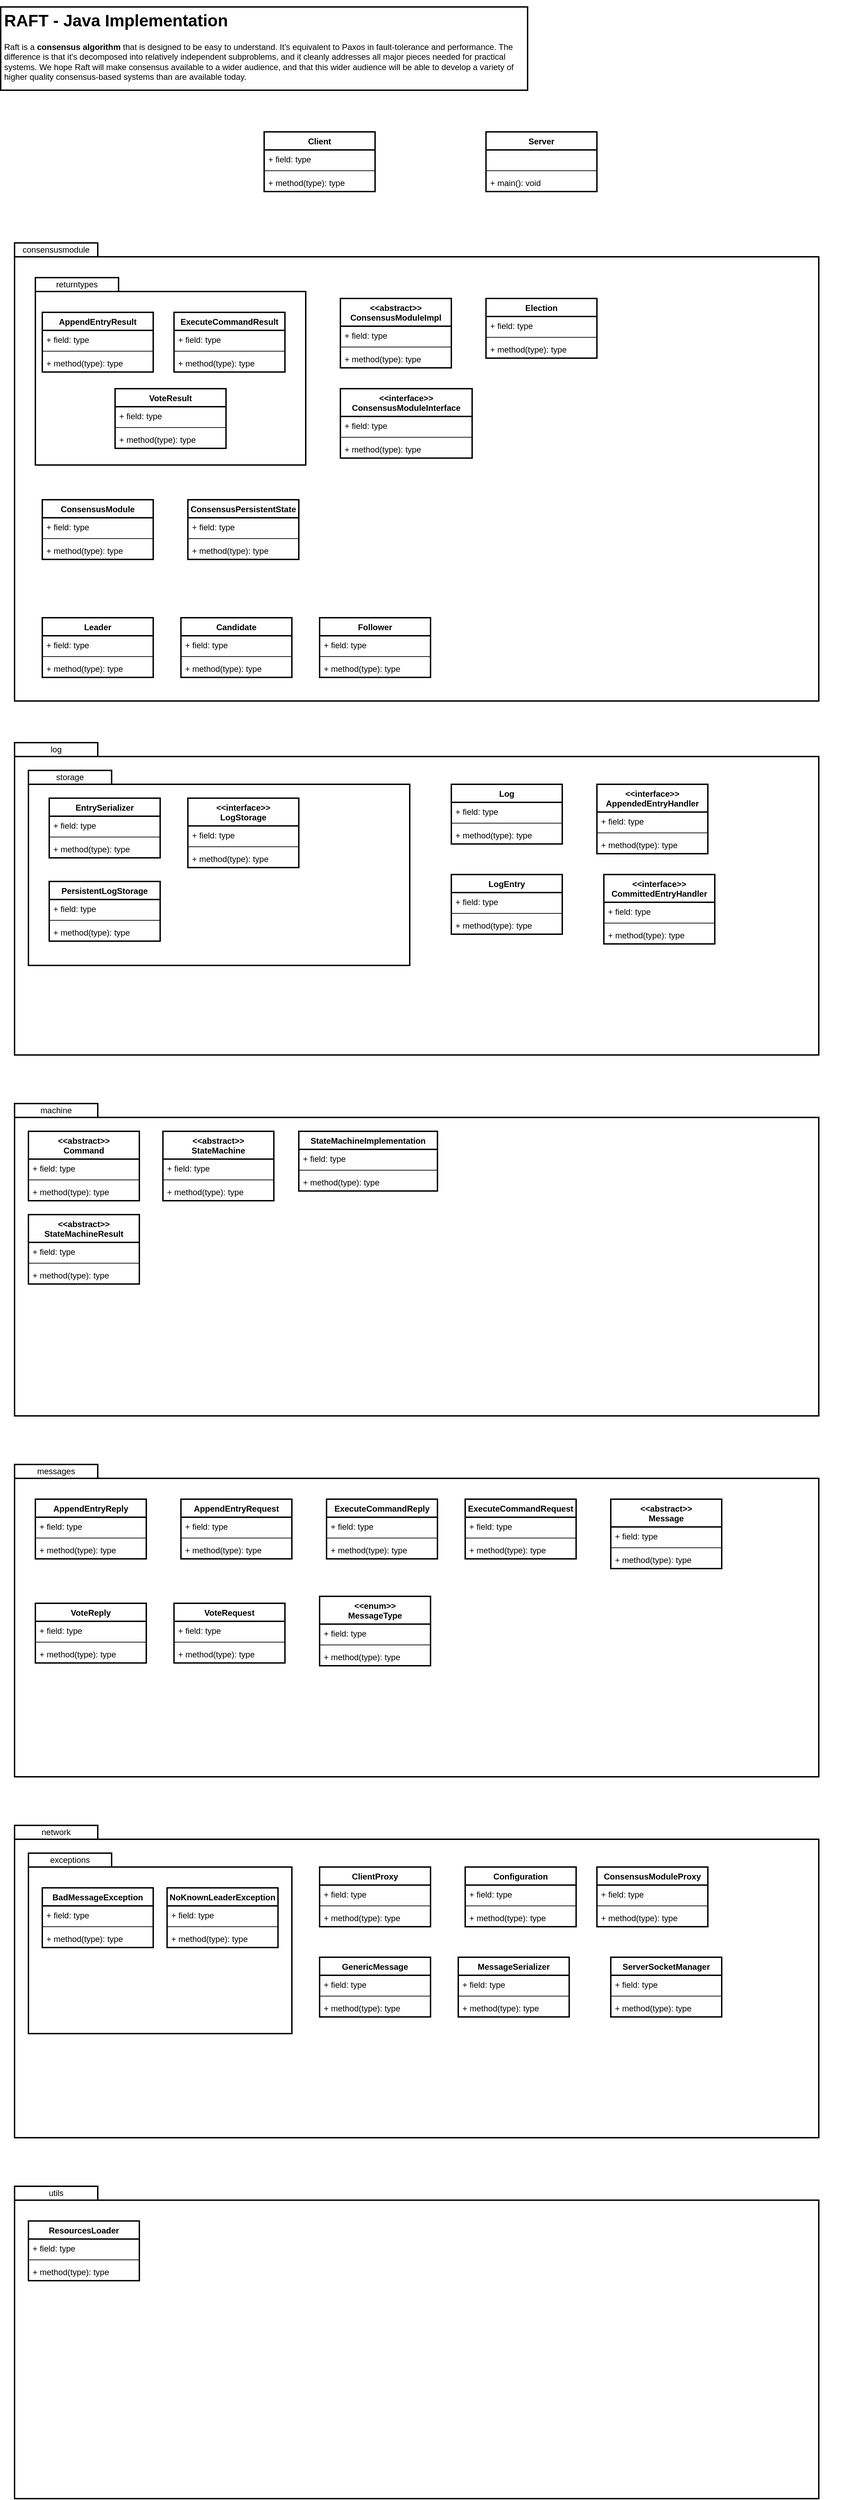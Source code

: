 <mxfile version="17.5.0" type="device"><diagram id="C5RBs43oDa-KdzZeNtuy" name="Java UML Class Diagram"><mxGraphModel dx="1402" dy="745" grid="1" gridSize="10" guides="1" tooltips="1" connect="1" arrows="1" fold="1" page="1" pageScale="1" pageWidth="827" pageHeight="1169" math="0" shadow="0"><root><mxCell id="WIyWlLk6GJQsqaUBKTNV-0"/><mxCell id="WIyWlLk6GJQsqaUBKTNV-1" parent="WIyWlLk6GJQsqaUBKTNV-0"/><mxCell id="KrqgD1qXb32OSeiHcvq8-0" value="&lt;h1&gt;RAFT - Java Implementation&lt;/h1&gt;&lt;p&gt;&lt;font style=&quot;font-size: 12px&quot;&gt;Raft is a &lt;b&gt;consensus algorithm&lt;/b&gt; that is designed to be easy to understand. It's equivalent to Paxos in fault-tolerance and performance. The difference is that it's decomposed into relatively independent subproblems, and it cleanly addresses all major pieces needed for practical systems. We hope Raft will make consensus available to a wider audience, and that this wider audience will be able to develop a variety of higher quality consensus-based systems than are available today.&lt;/font&gt;&lt;br&gt;&lt;/p&gt;" style="text;html=1;strokeColor=default;fillColor=none;spacing=5;spacingTop=-20;whiteSpace=wrap;overflow=hidden;rounded=0;strokeWidth=2;" parent="WIyWlLk6GJQsqaUBKTNV-1" vertex="1"><mxGeometry x="20" y="20" width="760" height="120" as="geometry"/></mxCell><mxCell id="KrqgD1qXb32OSeiHcvq8-33" value="" style="group" parent="WIyWlLk6GJQsqaUBKTNV-1" vertex="1" connectable="0"><mxGeometry x="40" y="1600" width="1160" height="450" as="geometry"/></mxCell><mxCell id="KrqgD1qXb32OSeiHcvq8-5" value="" style="shape=folder;fontStyle=1;spacingTop=10;tabWidth=120;tabHeight=20;tabPosition=left;html=1;strokeWidth=2;" parent="KrqgD1qXb32OSeiHcvq8-33" vertex="1"><mxGeometry width="1160" height="450" as="geometry"/></mxCell><mxCell id="KrqgD1qXb32OSeiHcvq8-6" value="machine" style="text;html=1;strokeColor=none;fillColor=none;align=center;verticalAlign=middle;whiteSpace=wrap;rounded=0;" parent="KrqgD1qXb32OSeiHcvq8-33" vertex="1"><mxGeometry width="120" height="20" as="geometry"/></mxCell><mxCell id="KrqgD1qXb32OSeiHcvq8-92" value="&lt;&lt;abstract&gt;&gt;&#10;Command" style="swimlane;fontStyle=1;align=center;verticalAlign=top;childLayout=stackLayout;horizontal=1;startSize=40;horizontalStack=0;resizeParent=1;resizeParentMax=0;resizeLast=0;collapsible=1;marginBottom=0;fontFamily=Helvetica;strokeWidth=2;" parent="KrqgD1qXb32OSeiHcvq8-33" vertex="1"><mxGeometry x="20" y="40" width="160" height="100" as="geometry"/></mxCell><mxCell id="KrqgD1qXb32OSeiHcvq8-93" value="+ field: type" style="text;strokeColor=none;fillColor=none;align=left;verticalAlign=top;spacingLeft=4;spacingRight=4;overflow=hidden;rotatable=0;points=[[0,0.5],[1,0.5]];portConstraint=eastwest;fontFamily=Helvetica;" parent="KrqgD1qXb32OSeiHcvq8-92" vertex="1"><mxGeometry y="40" width="160" height="26" as="geometry"/></mxCell><mxCell id="KrqgD1qXb32OSeiHcvq8-94" value="" style="line;strokeWidth=1;fillColor=none;align=left;verticalAlign=middle;spacingTop=-1;spacingLeft=3;spacingRight=3;rotatable=0;labelPosition=right;points=[];portConstraint=eastwest;fontFamily=Helvetica;" parent="KrqgD1qXb32OSeiHcvq8-92" vertex="1"><mxGeometry y="66" width="160" height="8" as="geometry"/></mxCell><mxCell id="KrqgD1qXb32OSeiHcvq8-95" value="+ method(type): type" style="text;strokeColor=none;fillColor=none;align=left;verticalAlign=top;spacingLeft=4;spacingRight=4;overflow=hidden;rotatable=0;points=[[0,0.5],[1,0.5]];portConstraint=eastwest;fontFamily=Helvetica;" parent="KrqgD1qXb32OSeiHcvq8-92" vertex="1"><mxGeometry y="74" width="160" height="26" as="geometry"/></mxCell><mxCell id="KrqgD1qXb32OSeiHcvq8-96" value="&lt;&lt;abstract&gt;&gt;&#10;StateMachine" style="swimlane;fontStyle=1;align=center;verticalAlign=top;childLayout=stackLayout;horizontal=1;startSize=40;horizontalStack=0;resizeParent=1;resizeParentMax=0;resizeLast=0;collapsible=1;marginBottom=0;fontFamily=Helvetica;strokeWidth=2;" parent="KrqgD1qXb32OSeiHcvq8-33" vertex="1"><mxGeometry x="214" y="40" width="160" height="100" as="geometry"/></mxCell><mxCell id="KrqgD1qXb32OSeiHcvq8-97" value="+ field: type" style="text;strokeColor=none;fillColor=none;align=left;verticalAlign=top;spacingLeft=4;spacingRight=4;overflow=hidden;rotatable=0;points=[[0,0.5],[1,0.5]];portConstraint=eastwest;fontFamily=Helvetica;" parent="KrqgD1qXb32OSeiHcvq8-96" vertex="1"><mxGeometry y="40" width="160" height="26" as="geometry"/></mxCell><mxCell id="KrqgD1qXb32OSeiHcvq8-98" value="" style="line;strokeWidth=1;fillColor=none;align=left;verticalAlign=middle;spacingTop=-1;spacingLeft=3;spacingRight=3;rotatable=0;labelPosition=right;points=[];portConstraint=eastwest;fontFamily=Helvetica;" parent="KrqgD1qXb32OSeiHcvq8-96" vertex="1"><mxGeometry y="66" width="160" height="8" as="geometry"/></mxCell><mxCell id="KrqgD1qXb32OSeiHcvq8-99" value="+ method(type): type" style="text;strokeColor=none;fillColor=none;align=left;verticalAlign=top;spacingLeft=4;spacingRight=4;overflow=hidden;rotatable=0;points=[[0,0.5],[1,0.5]];portConstraint=eastwest;fontFamily=Helvetica;" parent="KrqgD1qXb32OSeiHcvq8-96" vertex="1"><mxGeometry y="74" width="160" height="26" as="geometry"/></mxCell><mxCell id="KrqgD1qXb32OSeiHcvq8-100" value="StateMachineImplementation" style="swimlane;fontStyle=1;align=center;verticalAlign=top;childLayout=stackLayout;horizontal=1;startSize=26;horizontalStack=0;resizeParent=1;resizeParentMax=0;resizeLast=0;collapsible=1;marginBottom=0;fontFamily=Helvetica;strokeWidth=2;" parent="KrqgD1qXb32OSeiHcvq8-33" vertex="1"><mxGeometry x="410" y="40" width="200" height="86" as="geometry"/></mxCell><mxCell id="KrqgD1qXb32OSeiHcvq8-101" value="+ field: type" style="text;strokeColor=none;fillColor=none;align=left;verticalAlign=top;spacingLeft=4;spacingRight=4;overflow=hidden;rotatable=0;points=[[0,0.5],[1,0.5]];portConstraint=eastwest;fontFamily=Helvetica;" parent="KrqgD1qXb32OSeiHcvq8-100" vertex="1"><mxGeometry y="26" width="200" height="26" as="geometry"/></mxCell><mxCell id="KrqgD1qXb32OSeiHcvq8-102" value="" style="line;strokeWidth=1;fillColor=none;align=left;verticalAlign=middle;spacingTop=-1;spacingLeft=3;spacingRight=3;rotatable=0;labelPosition=right;points=[];portConstraint=eastwest;fontFamily=Helvetica;" parent="KrqgD1qXb32OSeiHcvq8-100" vertex="1"><mxGeometry y="52" width="200" height="8" as="geometry"/></mxCell><mxCell id="KrqgD1qXb32OSeiHcvq8-103" value="+ method(type): type" style="text;strokeColor=none;fillColor=none;align=left;verticalAlign=top;spacingLeft=4;spacingRight=4;overflow=hidden;rotatable=0;points=[[0,0.5],[1,0.5]];portConstraint=eastwest;fontFamily=Helvetica;" parent="KrqgD1qXb32OSeiHcvq8-100" vertex="1"><mxGeometry y="60" width="200" height="26" as="geometry"/></mxCell><mxCell id="KrqgD1qXb32OSeiHcvq8-104" value="&lt;&lt;abstract&gt;&gt;&#10;StateMachineResult" style="swimlane;fontStyle=1;align=center;verticalAlign=top;childLayout=stackLayout;horizontal=1;startSize=40;horizontalStack=0;resizeParent=1;resizeParentMax=0;resizeLast=0;collapsible=1;marginBottom=0;fontFamily=Helvetica;strokeWidth=2;" parent="KrqgD1qXb32OSeiHcvq8-33" vertex="1"><mxGeometry x="20" y="160" width="160" height="100" as="geometry"/></mxCell><mxCell id="KrqgD1qXb32OSeiHcvq8-105" value="+ field: type" style="text;strokeColor=none;fillColor=none;align=left;verticalAlign=top;spacingLeft=4;spacingRight=4;overflow=hidden;rotatable=0;points=[[0,0.5],[1,0.5]];portConstraint=eastwest;fontFamily=Helvetica;" parent="KrqgD1qXb32OSeiHcvq8-104" vertex="1"><mxGeometry y="40" width="160" height="26" as="geometry"/></mxCell><mxCell id="KrqgD1qXb32OSeiHcvq8-106" value="" style="line;strokeWidth=1;fillColor=none;align=left;verticalAlign=middle;spacingTop=-1;spacingLeft=3;spacingRight=3;rotatable=0;labelPosition=right;points=[];portConstraint=eastwest;fontFamily=Helvetica;" parent="KrqgD1qXb32OSeiHcvq8-104" vertex="1"><mxGeometry y="66" width="160" height="8" as="geometry"/></mxCell><mxCell id="KrqgD1qXb32OSeiHcvq8-107" value="+ method(type): type" style="text;strokeColor=none;fillColor=none;align=left;verticalAlign=top;spacingLeft=4;spacingRight=4;overflow=hidden;rotatable=0;points=[[0,0.5],[1,0.5]];portConstraint=eastwest;fontFamily=Helvetica;" parent="KrqgD1qXb32OSeiHcvq8-104" vertex="1"><mxGeometry y="74" width="160" height="26" as="geometry"/></mxCell><mxCell id="KrqgD1qXb32OSeiHcvq8-34" value="" style="group" parent="WIyWlLk6GJQsqaUBKTNV-1" vertex="1" connectable="0"><mxGeometry x="40" y="1080" width="1230" height="539" as="geometry"/></mxCell><mxCell id="KrqgD1qXb32OSeiHcvq8-3" value="" style="shape=folder;fontStyle=1;spacingTop=10;tabWidth=120;tabHeight=20;tabPosition=left;html=1;strokeWidth=2;" parent="KrqgD1qXb32OSeiHcvq8-34" vertex="1"><mxGeometry width="1160" height="450" as="geometry"/></mxCell><mxCell id="KrqgD1qXb32OSeiHcvq8-4" value="log" style="text;html=1;strokeColor=none;fillColor=none;align=center;verticalAlign=middle;whiteSpace=wrap;rounded=0;" parent="KrqgD1qXb32OSeiHcvq8-34" vertex="1"><mxGeometry width="120" height="20" as="geometry"/></mxCell><mxCell id="KrqgD1qXb32OSeiHcvq8-108" value="Log" style="swimlane;fontStyle=1;align=center;verticalAlign=top;childLayout=stackLayout;horizontal=1;startSize=26;horizontalStack=0;resizeParent=1;resizeParentMax=0;resizeLast=0;collapsible=1;marginBottom=0;fontFamily=Helvetica;strokeWidth=2;" parent="KrqgD1qXb32OSeiHcvq8-34" vertex="1"><mxGeometry x="630" y="60" width="160" height="86" as="geometry"/></mxCell><mxCell id="KrqgD1qXb32OSeiHcvq8-109" value="+ field: type" style="text;strokeColor=none;fillColor=none;align=left;verticalAlign=top;spacingLeft=4;spacingRight=4;overflow=hidden;rotatable=0;points=[[0,0.5],[1,0.5]];portConstraint=eastwest;fontFamily=Helvetica;" parent="KrqgD1qXb32OSeiHcvq8-108" vertex="1"><mxGeometry y="26" width="160" height="26" as="geometry"/></mxCell><mxCell id="KrqgD1qXb32OSeiHcvq8-110" value="" style="line;strokeWidth=1;fillColor=none;align=left;verticalAlign=middle;spacingTop=-1;spacingLeft=3;spacingRight=3;rotatable=0;labelPosition=right;points=[];portConstraint=eastwest;fontFamily=Helvetica;" parent="KrqgD1qXb32OSeiHcvq8-108" vertex="1"><mxGeometry y="52" width="160" height="8" as="geometry"/></mxCell><mxCell id="KrqgD1qXb32OSeiHcvq8-111" value="+ method(type): type" style="text;strokeColor=none;fillColor=none;align=left;verticalAlign=top;spacingLeft=4;spacingRight=4;overflow=hidden;rotatable=0;points=[[0,0.5],[1,0.5]];portConstraint=eastwest;fontFamily=Helvetica;" parent="KrqgD1qXb32OSeiHcvq8-108" vertex="1"><mxGeometry y="60" width="160" height="26" as="geometry"/></mxCell><mxCell id="KrqgD1qXb32OSeiHcvq8-112" value="LogEntry" style="swimlane;fontStyle=1;align=center;verticalAlign=top;childLayout=stackLayout;horizontal=1;startSize=26;horizontalStack=0;resizeParent=1;resizeParentMax=0;resizeLast=0;collapsible=1;marginBottom=0;fontFamily=Helvetica;strokeWidth=2;" parent="KrqgD1qXb32OSeiHcvq8-34" vertex="1"><mxGeometry x="630" y="190" width="160" height="86" as="geometry"/></mxCell><mxCell id="KrqgD1qXb32OSeiHcvq8-113" value="+ field: type" style="text;strokeColor=none;fillColor=none;align=left;verticalAlign=top;spacingLeft=4;spacingRight=4;overflow=hidden;rotatable=0;points=[[0,0.5],[1,0.5]];portConstraint=eastwest;fontFamily=Helvetica;" parent="KrqgD1qXb32OSeiHcvq8-112" vertex="1"><mxGeometry y="26" width="160" height="26" as="geometry"/></mxCell><mxCell id="KrqgD1qXb32OSeiHcvq8-114" value="" style="line;strokeWidth=1;fillColor=none;align=left;verticalAlign=middle;spacingTop=-1;spacingLeft=3;spacingRight=3;rotatable=0;labelPosition=right;points=[];portConstraint=eastwest;fontFamily=Helvetica;" parent="KrqgD1qXb32OSeiHcvq8-112" vertex="1"><mxGeometry y="52" width="160" height="8" as="geometry"/></mxCell><mxCell id="KrqgD1qXb32OSeiHcvq8-115" value="+ method(type): type" style="text;strokeColor=none;fillColor=none;align=left;verticalAlign=top;spacingLeft=4;spacingRight=4;overflow=hidden;rotatable=0;points=[[0,0.5],[1,0.5]];portConstraint=eastwest;fontFamily=Helvetica;" parent="KrqgD1qXb32OSeiHcvq8-112" vertex="1"><mxGeometry y="60" width="160" height="26" as="geometry"/></mxCell><mxCell id="8GaI6kcJt4YEaVDErsV8-2" value="" style="group" vertex="1" connectable="0" parent="KrqgD1qXb32OSeiHcvq8-34"><mxGeometry x="20" y="40" width="550" height="281" as="geometry"/></mxCell><mxCell id="8GaI6kcJt4YEaVDErsV8-0" value="" style="shape=folder;fontStyle=1;spacingTop=10;tabWidth=120;tabHeight=20;tabPosition=left;html=1;strokeWidth=2;" vertex="1" parent="8GaI6kcJt4YEaVDErsV8-2"><mxGeometry width="550" height="281" as="geometry"/></mxCell><mxCell id="8GaI6kcJt4YEaVDErsV8-1" value="storage" style="text;html=1;strokeColor=none;fillColor=none;align=center;verticalAlign=middle;whiteSpace=wrap;rounded=0;" vertex="1" parent="8GaI6kcJt4YEaVDErsV8-2"><mxGeometry width="120" height="20" as="geometry"/></mxCell><mxCell id="8GaI6kcJt4YEaVDErsV8-3" value="EntrySerializer" style="swimlane;fontStyle=1;align=center;verticalAlign=top;childLayout=stackLayout;horizontal=1;startSize=26;horizontalStack=0;resizeParent=1;resizeParentMax=0;resizeLast=0;collapsible=1;marginBottom=0;strokeWidth=2;" vertex="1" parent="8GaI6kcJt4YEaVDErsV8-2"><mxGeometry x="30" y="40" width="160" height="86" as="geometry"/></mxCell><mxCell id="8GaI6kcJt4YEaVDErsV8-4" value="+ field: type" style="text;strokeColor=none;fillColor=none;align=left;verticalAlign=top;spacingLeft=4;spacingRight=4;overflow=hidden;rotatable=0;points=[[0,0.5],[1,0.5]];portConstraint=eastwest;" vertex="1" parent="8GaI6kcJt4YEaVDErsV8-3"><mxGeometry y="26" width="160" height="26" as="geometry"/></mxCell><mxCell id="8GaI6kcJt4YEaVDErsV8-5" value="" style="line;strokeWidth=1;fillColor=none;align=left;verticalAlign=middle;spacingTop=-1;spacingLeft=3;spacingRight=3;rotatable=0;labelPosition=right;points=[];portConstraint=eastwest;" vertex="1" parent="8GaI6kcJt4YEaVDErsV8-3"><mxGeometry y="52" width="160" height="8" as="geometry"/></mxCell><mxCell id="8GaI6kcJt4YEaVDErsV8-6" value="+ method(type): type" style="text;strokeColor=none;fillColor=none;align=left;verticalAlign=top;spacingLeft=4;spacingRight=4;overflow=hidden;rotatable=0;points=[[0,0.5],[1,0.5]];portConstraint=eastwest;" vertex="1" parent="8GaI6kcJt4YEaVDErsV8-3"><mxGeometry y="60" width="160" height="26" as="geometry"/></mxCell><mxCell id="8GaI6kcJt4YEaVDErsV8-7" value="&lt;&lt;interface&gt;&gt;&#10;LogStorage" style="swimlane;fontStyle=1;align=center;verticalAlign=top;childLayout=stackLayout;horizontal=1;startSize=40;horizontalStack=0;resizeParent=1;resizeParentMax=0;resizeLast=0;collapsible=1;marginBottom=0;strokeWidth=2;" vertex="1" parent="8GaI6kcJt4YEaVDErsV8-2"><mxGeometry x="230" y="40" width="160" height="100" as="geometry"/></mxCell><mxCell id="8GaI6kcJt4YEaVDErsV8-8" value="+ field: type" style="text;strokeColor=none;fillColor=none;align=left;verticalAlign=top;spacingLeft=4;spacingRight=4;overflow=hidden;rotatable=0;points=[[0,0.5],[1,0.5]];portConstraint=eastwest;" vertex="1" parent="8GaI6kcJt4YEaVDErsV8-7"><mxGeometry y="40" width="160" height="26" as="geometry"/></mxCell><mxCell id="8GaI6kcJt4YEaVDErsV8-9" value="" style="line;strokeWidth=1;fillColor=none;align=left;verticalAlign=middle;spacingTop=-1;spacingLeft=3;spacingRight=3;rotatable=0;labelPosition=right;points=[];portConstraint=eastwest;" vertex="1" parent="8GaI6kcJt4YEaVDErsV8-7"><mxGeometry y="66" width="160" height="8" as="geometry"/></mxCell><mxCell id="8GaI6kcJt4YEaVDErsV8-10" value="+ method(type): type" style="text;strokeColor=none;fillColor=none;align=left;verticalAlign=top;spacingLeft=4;spacingRight=4;overflow=hidden;rotatable=0;points=[[0,0.5],[1,0.5]];portConstraint=eastwest;" vertex="1" parent="8GaI6kcJt4YEaVDErsV8-7"><mxGeometry y="74" width="160" height="26" as="geometry"/></mxCell><mxCell id="8GaI6kcJt4YEaVDErsV8-11" value="PersistentLogStorage" style="swimlane;fontStyle=1;align=center;verticalAlign=top;childLayout=stackLayout;horizontal=1;startSize=26;horizontalStack=0;resizeParent=1;resizeParentMax=0;resizeLast=0;collapsible=1;marginBottom=0;strokeWidth=2;" vertex="1" parent="8GaI6kcJt4YEaVDErsV8-2"><mxGeometry x="30" y="160" width="160" height="86" as="geometry"/></mxCell><mxCell id="8GaI6kcJt4YEaVDErsV8-12" value="+ field: type" style="text;strokeColor=none;fillColor=none;align=left;verticalAlign=top;spacingLeft=4;spacingRight=4;overflow=hidden;rotatable=0;points=[[0,0.5],[1,0.5]];portConstraint=eastwest;" vertex="1" parent="8GaI6kcJt4YEaVDErsV8-11"><mxGeometry y="26" width="160" height="26" as="geometry"/></mxCell><mxCell id="8GaI6kcJt4YEaVDErsV8-13" value="" style="line;strokeWidth=1;fillColor=none;align=left;verticalAlign=middle;spacingTop=-1;spacingLeft=3;spacingRight=3;rotatable=0;labelPosition=right;points=[];portConstraint=eastwest;" vertex="1" parent="8GaI6kcJt4YEaVDErsV8-11"><mxGeometry y="52" width="160" height="8" as="geometry"/></mxCell><mxCell id="8GaI6kcJt4YEaVDErsV8-14" value="+ method(type): type" style="text;strokeColor=none;fillColor=none;align=left;verticalAlign=top;spacingLeft=4;spacingRight=4;overflow=hidden;rotatable=0;points=[[0,0.5],[1,0.5]];portConstraint=eastwest;" vertex="1" parent="8GaI6kcJt4YEaVDErsV8-11"><mxGeometry y="60" width="160" height="26" as="geometry"/></mxCell><mxCell id="8GaI6kcJt4YEaVDErsV8-15" value="&lt;&lt;interface&gt;&gt;&#10;AppendedEntryHandler" style="swimlane;fontStyle=1;align=center;verticalAlign=top;childLayout=stackLayout;horizontal=1;startSize=40;horizontalStack=0;resizeParent=1;resizeParentMax=0;resizeLast=0;collapsible=1;marginBottom=0;strokeWidth=2;" vertex="1" parent="KrqgD1qXb32OSeiHcvq8-34"><mxGeometry x="840" y="60" width="160" height="100" as="geometry"/></mxCell><mxCell id="8GaI6kcJt4YEaVDErsV8-16" value="+ field: type" style="text;strokeColor=none;fillColor=none;align=left;verticalAlign=top;spacingLeft=4;spacingRight=4;overflow=hidden;rotatable=0;points=[[0,0.5],[1,0.5]];portConstraint=eastwest;" vertex="1" parent="8GaI6kcJt4YEaVDErsV8-15"><mxGeometry y="40" width="160" height="26" as="geometry"/></mxCell><mxCell id="8GaI6kcJt4YEaVDErsV8-17" value="" style="line;strokeWidth=1;fillColor=none;align=left;verticalAlign=middle;spacingTop=-1;spacingLeft=3;spacingRight=3;rotatable=0;labelPosition=right;points=[];portConstraint=eastwest;" vertex="1" parent="8GaI6kcJt4YEaVDErsV8-15"><mxGeometry y="66" width="160" height="8" as="geometry"/></mxCell><mxCell id="8GaI6kcJt4YEaVDErsV8-18" value="+ method(type): type" style="text;strokeColor=none;fillColor=none;align=left;verticalAlign=top;spacingLeft=4;spacingRight=4;overflow=hidden;rotatable=0;points=[[0,0.5],[1,0.5]];portConstraint=eastwest;" vertex="1" parent="8GaI6kcJt4YEaVDErsV8-15"><mxGeometry y="74" width="160" height="26" as="geometry"/></mxCell><mxCell id="8GaI6kcJt4YEaVDErsV8-19" value="&lt;&lt;interface&gt;&gt;&#10;CommittedEntryHandler" style="swimlane;fontStyle=1;align=center;verticalAlign=top;childLayout=stackLayout;horizontal=1;startSize=40;horizontalStack=0;resizeParent=1;resizeParentMax=0;resizeLast=0;collapsible=1;marginBottom=0;strokeWidth=2;" vertex="1" parent="KrqgD1qXb32OSeiHcvq8-34"><mxGeometry x="850" y="190" width="160" height="100" as="geometry"/></mxCell><mxCell id="8GaI6kcJt4YEaVDErsV8-20" value="+ field: type" style="text;strokeColor=none;fillColor=none;align=left;verticalAlign=top;spacingLeft=4;spacingRight=4;overflow=hidden;rotatable=0;points=[[0,0.5],[1,0.5]];portConstraint=eastwest;" vertex="1" parent="8GaI6kcJt4YEaVDErsV8-19"><mxGeometry y="40" width="160" height="26" as="geometry"/></mxCell><mxCell id="8GaI6kcJt4YEaVDErsV8-21" value="" style="line;strokeWidth=1;fillColor=none;align=left;verticalAlign=middle;spacingTop=-1;spacingLeft=3;spacingRight=3;rotatable=0;labelPosition=right;points=[];portConstraint=eastwest;" vertex="1" parent="8GaI6kcJt4YEaVDErsV8-19"><mxGeometry y="66" width="160" height="8" as="geometry"/></mxCell><mxCell id="8GaI6kcJt4YEaVDErsV8-22" value="+ method(type): type" style="text;strokeColor=none;fillColor=none;align=left;verticalAlign=top;spacingLeft=4;spacingRight=4;overflow=hidden;rotatable=0;points=[[0,0.5],[1,0.5]];portConstraint=eastwest;" vertex="1" parent="8GaI6kcJt4YEaVDErsV8-19"><mxGeometry y="74" width="160" height="26" as="geometry"/></mxCell><mxCell id="KrqgD1qXb32OSeiHcvq8-35" value="" style="group" parent="WIyWlLk6GJQsqaUBKTNV-1" vertex="1" connectable="0"><mxGeometry x="40" y="2120" width="1160" height="450" as="geometry"/></mxCell><mxCell id="KrqgD1qXb32OSeiHcvq8-7" value="" style="shape=folder;fontStyle=1;spacingTop=10;tabWidth=120;tabHeight=20;tabPosition=left;html=1;strokeWidth=2;" parent="KrqgD1qXb32OSeiHcvq8-35" vertex="1"><mxGeometry width="1160" height="450" as="geometry"/></mxCell><mxCell id="KrqgD1qXb32OSeiHcvq8-8" value="messages" style="text;html=1;strokeColor=none;fillColor=none;align=center;verticalAlign=middle;whiteSpace=wrap;rounded=0;" parent="KrqgD1qXb32OSeiHcvq8-35" vertex="1"><mxGeometry width="120" height="20" as="geometry"/></mxCell><mxCell id="2PqGsRnwS2Fgiv4MDi4f-0" value="AppendEntryReply" style="swimlane;fontStyle=1;align=center;verticalAlign=top;childLayout=stackLayout;horizontal=1;startSize=26;horizontalStack=0;resizeParent=1;resizeParentMax=0;resizeLast=0;collapsible=1;marginBottom=0;strokeWidth=2;" parent="KrqgD1qXb32OSeiHcvq8-35" vertex="1"><mxGeometry x="30" y="50" width="160" height="86" as="geometry"/></mxCell><mxCell id="2PqGsRnwS2Fgiv4MDi4f-1" value="+ field: type" style="text;strokeColor=none;fillColor=none;align=left;verticalAlign=top;spacingLeft=4;spacingRight=4;overflow=hidden;rotatable=0;points=[[0,0.5],[1,0.5]];portConstraint=eastwest;" parent="2PqGsRnwS2Fgiv4MDi4f-0" vertex="1"><mxGeometry y="26" width="160" height="26" as="geometry"/></mxCell><mxCell id="2PqGsRnwS2Fgiv4MDi4f-2" value="" style="line;strokeWidth=1;fillColor=none;align=left;verticalAlign=middle;spacingTop=-1;spacingLeft=3;spacingRight=3;rotatable=0;labelPosition=right;points=[];portConstraint=eastwest;" parent="2PqGsRnwS2Fgiv4MDi4f-0" vertex="1"><mxGeometry y="52" width="160" height="8" as="geometry"/></mxCell><mxCell id="2PqGsRnwS2Fgiv4MDi4f-3" value="+ method(type): type" style="text;strokeColor=none;fillColor=none;align=left;verticalAlign=top;spacingLeft=4;spacingRight=4;overflow=hidden;rotatable=0;points=[[0,0.5],[1,0.5]];portConstraint=eastwest;" parent="2PqGsRnwS2Fgiv4MDi4f-0" vertex="1"><mxGeometry y="60" width="160" height="26" as="geometry"/></mxCell><mxCell id="2PqGsRnwS2Fgiv4MDi4f-4" value="AppendEntryRequest" style="swimlane;fontStyle=1;align=center;verticalAlign=top;childLayout=stackLayout;horizontal=1;startSize=26;horizontalStack=0;resizeParent=1;resizeParentMax=0;resizeLast=0;collapsible=1;marginBottom=0;strokeWidth=2;" parent="KrqgD1qXb32OSeiHcvq8-35" vertex="1"><mxGeometry x="240" y="50" width="160" height="86" as="geometry"/></mxCell><mxCell id="2PqGsRnwS2Fgiv4MDi4f-5" value="+ field: type" style="text;strokeColor=none;fillColor=none;align=left;verticalAlign=top;spacingLeft=4;spacingRight=4;overflow=hidden;rotatable=0;points=[[0,0.5],[1,0.5]];portConstraint=eastwest;" parent="2PqGsRnwS2Fgiv4MDi4f-4" vertex="1"><mxGeometry y="26" width="160" height="26" as="geometry"/></mxCell><mxCell id="2PqGsRnwS2Fgiv4MDi4f-6" value="" style="line;strokeWidth=1;fillColor=none;align=left;verticalAlign=middle;spacingTop=-1;spacingLeft=3;spacingRight=3;rotatable=0;labelPosition=right;points=[];portConstraint=eastwest;" parent="2PqGsRnwS2Fgiv4MDi4f-4" vertex="1"><mxGeometry y="52" width="160" height="8" as="geometry"/></mxCell><mxCell id="2PqGsRnwS2Fgiv4MDi4f-7" value="+ method(type): type" style="text;strokeColor=none;fillColor=none;align=left;verticalAlign=top;spacingLeft=4;spacingRight=4;overflow=hidden;rotatable=0;points=[[0,0.5],[1,0.5]];portConstraint=eastwest;" parent="2PqGsRnwS2Fgiv4MDi4f-4" vertex="1"><mxGeometry y="60" width="160" height="26" as="geometry"/></mxCell><mxCell id="2PqGsRnwS2Fgiv4MDi4f-8" value="ExecuteCommandReply" style="swimlane;fontStyle=1;align=center;verticalAlign=top;childLayout=stackLayout;horizontal=1;startSize=26;horizontalStack=0;resizeParent=1;resizeParentMax=0;resizeLast=0;collapsible=1;marginBottom=0;strokeWidth=2;" parent="KrqgD1qXb32OSeiHcvq8-35" vertex="1"><mxGeometry x="450" y="50" width="160" height="86" as="geometry"/></mxCell><mxCell id="2PqGsRnwS2Fgiv4MDi4f-9" value="+ field: type" style="text;strokeColor=none;fillColor=none;align=left;verticalAlign=top;spacingLeft=4;spacingRight=4;overflow=hidden;rotatable=0;points=[[0,0.5],[1,0.5]];portConstraint=eastwest;" parent="2PqGsRnwS2Fgiv4MDi4f-8" vertex="1"><mxGeometry y="26" width="160" height="26" as="geometry"/></mxCell><mxCell id="2PqGsRnwS2Fgiv4MDi4f-10" value="" style="line;strokeWidth=1;fillColor=none;align=left;verticalAlign=middle;spacingTop=-1;spacingLeft=3;spacingRight=3;rotatable=0;labelPosition=right;points=[];portConstraint=eastwest;" parent="2PqGsRnwS2Fgiv4MDi4f-8" vertex="1"><mxGeometry y="52" width="160" height="8" as="geometry"/></mxCell><mxCell id="2PqGsRnwS2Fgiv4MDi4f-11" value="+ method(type): type" style="text;strokeColor=none;fillColor=none;align=left;verticalAlign=top;spacingLeft=4;spacingRight=4;overflow=hidden;rotatable=0;points=[[0,0.5],[1,0.5]];portConstraint=eastwest;" parent="2PqGsRnwS2Fgiv4MDi4f-8" vertex="1"><mxGeometry y="60" width="160" height="26" as="geometry"/></mxCell><mxCell id="2PqGsRnwS2Fgiv4MDi4f-12" value="ExecuteCommandRequest" style="swimlane;fontStyle=1;align=center;verticalAlign=top;childLayout=stackLayout;horizontal=1;startSize=26;horizontalStack=0;resizeParent=1;resizeParentMax=0;resizeLast=0;collapsible=1;marginBottom=0;strokeWidth=2;" parent="KrqgD1qXb32OSeiHcvq8-35" vertex="1"><mxGeometry x="650" y="50" width="160" height="86" as="geometry"/></mxCell><mxCell id="2PqGsRnwS2Fgiv4MDi4f-13" value="+ field: type" style="text;strokeColor=none;fillColor=none;align=left;verticalAlign=top;spacingLeft=4;spacingRight=4;overflow=hidden;rotatable=0;points=[[0,0.5],[1,0.5]];portConstraint=eastwest;" parent="2PqGsRnwS2Fgiv4MDi4f-12" vertex="1"><mxGeometry y="26" width="160" height="26" as="geometry"/></mxCell><mxCell id="2PqGsRnwS2Fgiv4MDi4f-14" value="" style="line;strokeWidth=1;fillColor=none;align=left;verticalAlign=middle;spacingTop=-1;spacingLeft=3;spacingRight=3;rotatable=0;labelPosition=right;points=[];portConstraint=eastwest;" parent="2PqGsRnwS2Fgiv4MDi4f-12" vertex="1"><mxGeometry y="52" width="160" height="8" as="geometry"/></mxCell><mxCell id="2PqGsRnwS2Fgiv4MDi4f-15" value="+ method(type): type" style="text;strokeColor=none;fillColor=none;align=left;verticalAlign=top;spacingLeft=4;spacingRight=4;overflow=hidden;rotatable=0;points=[[0,0.5],[1,0.5]];portConstraint=eastwest;" parent="2PqGsRnwS2Fgiv4MDi4f-12" vertex="1"><mxGeometry y="60" width="160" height="26" as="geometry"/></mxCell><mxCell id="2PqGsRnwS2Fgiv4MDi4f-16" value="&lt;&lt;abstract&gt;&gt;&#10;Message" style="swimlane;fontStyle=1;align=center;verticalAlign=top;childLayout=stackLayout;horizontal=1;startSize=40;horizontalStack=0;resizeParent=1;resizeParentMax=0;resizeLast=0;collapsible=1;marginBottom=0;strokeWidth=2;" parent="KrqgD1qXb32OSeiHcvq8-35" vertex="1"><mxGeometry x="860" y="50" width="160" height="100" as="geometry"/></mxCell><mxCell id="2PqGsRnwS2Fgiv4MDi4f-17" value="+ field: type" style="text;strokeColor=none;fillColor=none;align=left;verticalAlign=top;spacingLeft=4;spacingRight=4;overflow=hidden;rotatable=0;points=[[0,0.5],[1,0.5]];portConstraint=eastwest;" parent="2PqGsRnwS2Fgiv4MDi4f-16" vertex="1"><mxGeometry y="40" width="160" height="26" as="geometry"/></mxCell><mxCell id="2PqGsRnwS2Fgiv4MDi4f-18" value="" style="line;strokeWidth=1;fillColor=none;align=left;verticalAlign=middle;spacingTop=-1;spacingLeft=3;spacingRight=3;rotatable=0;labelPosition=right;points=[];portConstraint=eastwest;" parent="2PqGsRnwS2Fgiv4MDi4f-16" vertex="1"><mxGeometry y="66" width="160" height="8" as="geometry"/></mxCell><mxCell id="2PqGsRnwS2Fgiv4MDi4f-19" value="+ method(type): type" style="text;strokeColor=none;fillColor=none;align=left;verticalAlign=top;spacingLeft=4;spacingRight=4;overflow=hidden;rotatable=0;points=[[0,0.5],[1,0.5]];portConstraint=eastwest;" parent="2PqGsRnwS2Fgiv4MDi4f-16" vertex="1"><mxGeometry y="74" width="160" height="26" as="geometry"/></mxCell><mxCell id="2PqGsRnwS2Fgiv4MDi4f-20" value="VoteReply" style="swimlane;fontStyle=1;align=center;verticalAlign=top;childLayout=stackLayout;horizontal=1;startSize=26;horizontalStack=0;resizeParent=1;resizeParentMax=0;resizeLast=0;collapsible=1;marginBottom=0;strokeWidth=2;" parent="KrqgD1qXb32OSeiHcvq8-35" vertex="1"><mxGeometry x="30" y="200" width="160" height="86" as="geometry"/></mxCell><mxCell id="2PqGsRnwS2Fgiv4MDi4f-21" value="+ field: type" style="text;strokeColor=none;fillColor=none;align=left;verticalAlign=top;spacingLeft=4;spacingRight=4;overflow=hidden;rotatable=0;points=[[0,0.5],[1,0.5]];portConstraint=eastwest;" parent="2PqGsRnwS2Fgiv4MDi4f-20" vertex="1"><mxGeometry y="26" width="160" height="26" as="geometry"/></mxCell><mxCell id="2PqGsRnwS2Fgiv4MDi4f-22" value="" style="line;strokeWidth=1;fillColor=none;align=left;verticalAlign=middle;spacingTop=-1;spacingLeft=3;spacingRight=3;rotatable=0;labelPosition=right;points=[];portConstraint=eastwest;" parent="2PqGsRnwS2Fgiv4MDi4f-20" vertex="1"><mxGeometry y="52" width="160" height="8" as="geometry"/></mxCell><mxCell id="2PqGsRnwS2Fgiv4MDi4f-23" value="+ method(type): type" style="text;strokeColor=none;fillColor=none;align=left;verticalAlign=top;spacingLeft=4;spacingRight=4;overflow=hidden;rotatable=0;points=[[0,0.5],[1,0.5]];portConstraint=eastwest;" parent="2PqGsRnwS2Fgiv4MDi4f-20" vertex="1"><mxGeometry y="60" width="160" height="26" as="geometry"/></mxCell><mxCell id="2PqGsRnwS2Fgiv4MDi4f-24" value="VoteRequest" style="swimlane;fontStyle=1;align=center;verticalAlign=top;childLayout=stackLayout;horizontal=1;startSize=26;horizontalStack=0;resizeParent=1;resizeParentMax=0;resizeLast=0;collapsible=1;marginBottom=0;strokeWidth=2;" parent="KrqgD1qXb32OSeiHcvq8-35" vertex="1"><mxGeometry x="230" y="200" width="160" height="86" as="geometry"/></mxCell><mxCell id="2PqGsRnwS2Fgiv4MDi4f-25" value="+ field: type" style="text;strokeColor=none;fillColor=none;align=left;verticalAlign=top;spacingLeft=4;spacingRight=4;overflow=hidden;rotatable=0;points=[[0,0.5],[1,0.5]];portConstraint=eastwest;" parent="2PqGsRnwS2Fgiv4MDi4f-24" vertex="1"><mxGeometry y="26" width="160" height="26" as="geometry"/></mxCell><mxCell id="2PqGsRnwS2Fgiv4MDi4f-26" value="" style="line;strokeWidth=1;fillColor=none;align=left;verticalAlign=middle;spacingTop=-1;spacingLeft=3;spacingRight=3;rotatable=0;labelPosition=right;points=[];portConstraint=eastwest;" parent="2PqGsRnwS2Fgiv4MDi4f-24" vertex="1"><mxGeometry y="52" width="160" height="8" as="geometry"/></mxCell><mxCell id="2PqGsRnwS2Fgiv4MDi4f-27" value="+ method(type): type" style="text;strokeColor=none;fillColor=none;align=left;verticalAlign=top;spacingLeft=4;spacingRight=4;overflow=hidden;rotatable=0;points=[[0,0.5],[1,0.5]];portConstraint=eastwest;" parent="2PqGsRnwS2Fgiv4MDi4f-24" vertex="1"><mxGeometry y="60" width="160" height="26" as="geometry"/></mxCell><mxCell id="2PqGsRnwS2Fgiv4MDi4f-28" value="&lt;&lt;enum&gt;&gt;&#10;MessageType" style="swimlane;fontStyle=1;align=center;verticalAlign=top;childLayout=stackLayout;horizontal=1;startSize=40;horizontalStack=0;resizeParent=1;resizeParentMax=0;resizeLast=0;collapsible=1;marginBottom=0;strokeWidth=2;" parent="KrqgD1qXb32OSeiHcvq8-35" vertex="1"><mxGeometry x="440" y="190" width="160" height="100" as="geometry"/></mxCell><mxCell id="2PqGsRnwS2Fgiv4MDi4f-29" value="+ field: type" style="text;strokeColor=none;fillColor=none;align=left;verticalAlign=top;spacingLeft=4;spacingRight=4;overflow=hidden;rotatable=0;points=[[0,0.5],[1,0.5]];portConstraint=eastwest;" parent="2PqGsRnwS2Fgiv4MDi4f-28" vertex="1"><mxGeometry y="40" width="160" height="26" as="geometry"/></mxCell><mxCell id="2PqGsRnwS2Fgiv4MDi4f-30" value="" style="line;strokeWidth=1;fillColor=none;align=left;verticalAlign=middle;spacingTop=-1;spacingLeft=3;spacingRight=3;rotatable=0;labelPosition=right;points=[];portConstraint=eastwest;" parent="2PqGsRnwS2Fgiv4MDi4f-28" vertex="1"><mxGeometry y="66" width="160" height="8" as="geometry"/></mxCell><mxCell id="2PqGsRnwS2Fgiv4MDi4f-31" value="+ method(type): type" style="text;strokeColor=none;fillColor=none;align=left;verticalAlign=top;spacingLeft=4;spacingRight=4;overflow=hidden;rotatable=0;points=[[0,0.5],[1,0.5]];portConstraint=eastwest;" parent="2PqGsRnwS2Fgiv4MDi4f-28" vertex="1"><mxGeometry y="74" width="160" height="26" as="geometry"/></mxCell><mxCell id="KrqgD1qXb32OSeiHcvq8-38" value="" style="group" parent="WIyWlLk6GJQsqaUBKTNV-1" vertex="1" connectable="0"><mxGeometry x="40" y="2640" width="1160" height="450" as="geometry"/></mxCell><mxCell id="KrqgD1qXb32OSeiHcvq8-9" value="" style="shape=folder;fontStyle=1;spacingTop=10;tabWidth=120;tabHeight=20;tabPosition=left;html=1;strokeWidth=2;" parent="KrqgD1qXb32OSeiHcvq8-38" vertex="1"><mxGeometry width="1160" height="450" as="geometry"/></mxCell><mxCell id="KrqgD1qXb32OSeiHcvq8-10" value="network" style="text;html=1;strokeColor=none;fillColor=none;align=center;verticalAlign=middle;whiteSpace=wrap;rounded=0;" parent="KrqgD1qXb32OSeiHcvq8-38" vertex="1"><mxGeometry width="120" height="20" as="geometry"/></mxCell><mxCell id="KrqgD1qXb32OSeiHcvq8-36" value="" style="group" parent="KrqgD1qXb32OSeiHcvq8-38" vertex="1" connectable="0"><mxGeometry x="20" y="40" width="380" height="260" as="geometry"/></mxCell><mxCell id="KrqgD1qXb32OSeiHcvq8-15" value="" style="shape=folder;fontStyle=1;spacingTop=10;tabWidth=120;tabHeight=20;tabPosition=left;html=1;strokeWidth=2;" parent="KrqgD1qXb32OSeiHcvq8-36" vertex="1"><mxGeometry width="380" height="260" as="geometry"/></mxCell><mxCell id="KrqgD1qXb32OSeiHcvq8-16" value="exceptions" style="text;html=1;strokeColor=none;fillColor=none;align=center;verticalAlign=middle;whiteSpace=wrap;rounded=0;" parent="KrqgD1qXb32OSeiHcvq8-36" vertex="1"><mxGeometry width="120" height="20" as="geometry"/></mxCell><mxCell id="KrqgD1qXb32OSeiHcvq8-48" value="BadMessageException" style="swimlane;fontStyle=1;align=center;verticalAlign=top;childLayout=stackLayout;horizontal=1;startSize=26;horizontalStack=0;resizeParent=1;resizeParentMax=0;resizeLast=0;collapsible=1;marginBottom=0;strokeWidth=2;" parent="KrqgD1qXb32OSeiHcvq8-36" vertex="1"><mxGeometry x="20" y="50" width="160" height="86" as="geometry"/></mxCell><mxCell id="KrqgD1qXb32OSeiHcvq8-49" value="+ field: type" style="text;strokeColor=none;fillColor=none;align=left;verticalAlign=top;spacingLeft=4;spacingRight=4;overflow=hidden;rotatable=0;points=[[0,0.5],[1,0.5]];portConstraint=eastwest;" parent="KrqgD1qXb32OSeiHcvq8-48" vertex="1"><mxGeometry y="26" width="160" height="26" as="geometry"/></mxCell><mxCell id="KrqgD1qXb32OSeiHcvq8-50" value="" style="line;strokeWidth=1;fillColor=none;align=left;verticalAlign=middle;spacingTop=-1;spacingLeft=3;spacingRight=3;rotatable=0;labelPosition=right;points=[];portConstraint=eastwest;" parent="KrqgD1qXb32OSeiHcvq8-48" vertex="1"><mxGeometry y="52" width="160" height="8" as="geometry"/></mxCell><mxCell id="KrqgD1qXb32OSeiHcvq8-51" value="+ method(type): type" style="text;strokeColor=none;fillColor=none;align=left;verticalAlign=top;spacingLeft=4;spacingRight=4;overflow=hidden;rotatable=0;points=[[0,0.5],[1,0.5]];portConstraint=eastwest;" parent="KrqgD1qXb32OSeiHcvq8-48" vertex="1"><mxGeometry y="60" width="160" height="26" as="geometry"/></mxCell><mxCell id="KrqgD1qXb32OSeiHcvq8-52" value="NoKnownLeaderException" style="swimlane;fontStyle=1;align=center;verticalAlign=top;childLayout=stackLayout;horizontal=1;startSize=26;horizontalStack=0;resizeParent=1;resizeParentMax=0;resizeLast=0;collapsible=1;marginBottom=0;strokeWidth=2;" parent="KrqgD1qXb32OSeiHcvq8-36" vertex="1"><mxGeometry x="200" y="50" width="160" height="86" as="geometry"/></mxCell><mxCell id="KrqgD1qXb32OSeiHcvq8-53" value="+ field: type" style="text;strokeColor=none;fillColor=none;align=left;verticalAlign=top;spacingLeft=4;spacingRight=4;overflow=hidden;rotatable=0;points=[[0,0.5],[1,0.5]];portConstraint=eastwest;" parent="KrqgD1qXb32OSeiHcvq8-52" vertex="1"><mxGeometry y="26" width="160" height="26" as="geometry"/></mxCell><mxCell id="KrqgD1qXb32OSeiHcvq8-54" value="" style="line;strokeWidth=1;fillColor=none;align=left;verticalAlign=middle;spacingTop=-1;spacingLeft=3;spacingRight=3;rotatable=0;labelPosition=right;points=[];portConstraint=eastwest;" parent="KrqgD1qXb32OSeiHcvq8-52" vertex="1"><mxGeometry y="52" width="160" height="8" as="geometry"/></mxCell><mxCell id="KrqgD1qXb32OSeiHcvq8-55" value="+ method(type): type" style="text;strokeColor=none;fillColor=none;align=left;verticalAlign=top;spacingLeft=4;spacingRight=4;overflow=hidden;rotatable=0;points=[[0,0.5],[1,0.5]];portConstraint=eastwest;" parent="KrqgD1qXb32OSeiHcvq8-52" vertex="1"><mxGeometry y="60" width="160" height="26" as="geometry"/></mxCell><mxCell id="2PqGsRnwS2Fgiv4MDi4f-32" value="ClientProxy" style="swimlane;fontStyle=1;align=center;verticalAlign=top;childLayout=stackLayout;horizontal=1;startSize=26;horizontalStack=0;resizeParent=1;resizeParentMax=0;resizeLast=0;collapsible=1;marginBottom=0;strokeWidth=2;" parent="KrqgD1qXb32OSeiHcvq8-38" vertex="1"><mxGeometry x="440" y="60" width="160" height="86" as="geometry"/></mxCell><mxCell id="2PqGsRnwS2Fgiv4MDi4f-33" value="+ field: type" style="text;strokeColor=none;fillColor=none;align=left;verticalAlign=top;spacingLeft=4;spacingRight=4;overflow=hidden;rotatable=0;points=[[0,0.5],[1,0.5]];portConstraint=eastwest;" parent="2PqGsRnwS2Fgiv4MDi4f-32" vertex="1"><mxGeometry y="26" width="160" height="26" as="geometry"/></mxCell><mxCell id="2PqGsRnwS2Fgiv4MDi4f-34" value="" style="line;strokeWidth=1;fillColor=none;align=left;verticalAlign=middle;spacingTop=-1;spacingLeft=3;spacingRight=3;rotatable=0;labelPosition=right;points=[];portConstraint=eastwest;" parent="2PqGsRnwS2Fgiv4MDi4f-32" vertex="1"><mxGeometry y="52" width="160" height="8" as="geometry"/></mxCell><mxCell id="2PqGsRnwS2Fgiv4MDi4f-35" value="+ method(type): type" style="text;strokeColor=none;fillColor=none;align=left;verticalAlign=top;spacingLeft=4;spacingRight=4;overflow=hidden;rotatable=0;points=[[0,0.5],[1,0.5]];portConstraint=eastwest;" parent="2PqGsRnwS2Fgiv4MDi4f-32" vertex="1"><mxGeometry y="60" width="160" height="26" as="geometry"/></mxCell><mxCell id="2PqGsRnwS2Fgiv4MDi4f-36" value="Configuration" style="swimlane;fontStyle=1;align=center;verticalAlign=top;childLayout=stackLayout;horizontal=1;startSize=26;horizontalStack=0;resizeParent=1;resizeParentMax=0;resizeLast=0;collapsible=1;marginBottom=0;strokeWidth=2;" parent="KrqgD1qXb32OSeiHcvq8-38" vertex="1"><mxGeometry x="650" y="60" width="160" height="86" as="geometry"/></mxCell><mxCell id="2PqGsRnwS2Fgiv4MDi4f-37" value="+ field: type" style="text;strokeColor=none;fillColor=none;align=left;verticalAlign=top;spacingLeft=4;spacingRight=4;overflow=hidden;rotatable=0;points=[[0,0.5],[1,0.5]];portConstraint=eastwest;" parent="2PqGsRnwS2Fgiv4MDi4f-36" vertex="1"><mxGeometry y="26" width="160" height="26" as="geometry"/></mxCell><mxCell id="2PqGsRnwS2Fgiv4MDi4f-38" value="" style="line;strokeWidth=1;fillColor=none;align=left;verticalAlign=middle;spacingTop=-1;spacingLeft=3;spacingRight=3;rotatable=0;labelPosition=right;points=[];portConstraint=eastwest;" parent="2PqGsRnwS2Fgiv4MDi4f-36" vertex="1"><mxGeometry y="52" width="160" height="8" as="geometry"/></mxCell><mxCell id="2PqGsRnwS2Fgiv4MDi4f-39" value="+ method(type): type" style="text;strokeColor=none;fillColor=none;align=left;verticalAlign=top;spacingLeft=4;spacingRight=4;overflow=hidden;rotatable=0;points=[[0,0.5],[1,0.5]];portConstraint=eastwest;" parent="2PqGsRnwS2Fgiv4MDi4f-36" vertex="1"><mxGeometry y="60" width="160" height="26" as="geometry"/></mxCell><mxCell id="2PqGsRnwS2Fgiv4MDi4f-40" value="ConsensusModuleProxy" style="swimlane;fontStyle=1;align=center;verticalAlign=top;childLayout=stackLayout;horizontal=1;startSize=26;horizontalStack=0;resizeParent=1;resizeParentMax=0;resizeLast=0;collapsible=1;marginBottom=0;strokeWidth=2;" parent="KrqgD1qXb32OSeiHcvq8-38" vertex="1"><mxGeometry x="840" y="60" width="160" height="86" as="geometry"/></mxCell><mxCell id="2PqGsRnwS2Fgiv4MDi4f-41" value="+ field: type" style="text;strokeColor=none;fillColor=none;align=left;verticalAlign=top;spacingLeft=4;spacingRight=4;overflow=hidden;rotatable=0;points=[[0,0.5],[1,0.5]];portConstraint=eastwest;" parent="2PqGsRnwS2Fgiv4MDi4f-40" vertex="1"><mxGeometry y="26" width="160" height="26" as="geometry"/></mxCell><mxCell id="2PqGsRnwS2Fgiv4MDi4f-42" value="" style="line;strokeWidth=1;fillColor=none;align=left;verticalAlign=middle;spacingTop=-1;spacingLeft=3;spacingRight=3;rotatable=0;labelPosition=right;points=[];portConstraint=eastwest;" parent="2PqGsRnwS2Fgiv4MDi4f-40" vertex="1"><mxGeometry y="52" width="160" height="8" as="geometry"/></mxCell><mxCell id="2PqGsRnwS2Fgiv4MDi4f-43" value="+ method(type): type" style="text;strokeColor=none;fillColor=none;align=left;verticalAlign=top;spacingLeft=4;spacingRight=4;overflow=hidden;rotatable=0;points=[[0,0.5],[1,0.5]];portConstraint=eastwest;" parent="2PqGsRnwS2Fgiv4MDi4f-40" vertex="1"><mxGeometry y="60" width="160" height="26" as="geometry"/></mxCell><mxCell id="2PqGsRnwS2Fgiv4MDi4f-44" value="GenericMessage" style="swimlane;fontStyle=1;align=center;verticalAlign=top;childLayout=stackLayout;horizontal=1;startSize=26;horizontalStack=0;resizeParent=1;resizeParentMax=0;resizeLast=0;collapsible=1;marginBottom=0;strokeWidth=2;" parent="KrqgD1qXb32OSeiHcvq8-38" vertex="1"><mxGeometry x="440" y="190" width="160" height="86" as="geometry"/></mxCell><mxCell id="2PqGsRnwS2Fgiv4MDi4f-45" value="+ field: type" style="text;strokeColor=none;fillColor=none;align=left;verticalAlign=top;spacingLeft=4;spacingRight=4;overflow=hidden;rotatable=0;points=[[0,0.5],[1,0.5]];portConstraint=eastwest;" parent="2PqGsRnwS2Fgiv4MDi4f-44" vertex="1"><mxGeometry y="26" width="160" height="26" as="geometry"/></mxCell><mxCell id="2PqGsRnwS2Fgiv4MDi4f-46" value="" style="line;strokeWidth=1;fillColor=none;align=left;verticalAlign=middle;spacingTop=-1;spacingLeft=3;spacingRight=3;rotatable=0;labelPosition=right;points=[];portConstraint=eastwest;" parent="2PqGsRnwS2Fgiv4MDi4f-44" vertex="1"><mxGeometry y="52" width="160" height="8" as="geometry"/></mxCell><mxCell id="2PqGsRnwS2Fgiv4MDi4f-47" value="+ method(type): type" style="text;strokeColor=none;fillColor=none;align=left;verticalAlign=top;spacingLeft=4;spacingRight=4;overflow=hidden;rotatable=0;points=[[0,0.5],[1,0.5]];portConstraint=eastwest;" parent="2PqGsRnwS2Fgiv4MDi4f-44" vertex="1"><mxGeometry y="60" width="160" height="26" as="geometry"/></mxCell><mxCell id="2PqGsRnwS2Fgiv4MDi4f-48" value="MessageSerializer" style="swimlane;fontStyle=1;align=center;verticalAlign=top;childLayout=stackLayout;horizontal=1;startSize=26;horizontalStack=0;resizeParent=1;resizeParentMax=0;resizeLast=0;collapsible=1;marginBottom=0;strokeWidth=2;" parent="KrqgD1qXb32OSeiHcvq8-38" vertex="1"><mxGeometry x="640" y="190" width="160" height="86" as="geometry"/></mxCell><mxCell id="2PqGsRnwS2Fgiv4MDi4f-49" value="+ field: type" style="text;strokeColor=none;fillColor=none;align=left;verticalAlign=top;spacingLeft=4;spacingRight=4;overflow=hidden;rotatable=0;points=[[0,0.5],[1,0.5]];portConstraint=eastwest;" parent="2PqGsRnwS2Fgiv4MDi4f-48" vertex="1"><mxGeometry y="26" width="160" height="26" as="geometry"/></mxCell><mxCell id="2PqGsRnwS2Fgiv4MDi4f-50" value="" style="line;strokeWidth=1;fillColor=none;align=left;verticalAlign=middle;spacingTop=-1;spacingLeft=3;spacingRight=3;rotatable=0;labelPosition=right;points=[];portConstraint=eastwest;" parent="2PqGsRnwS2Fgiv4MDi4f-48" vertex="1"><mxGeometry y="52" width="160" height="8" as="geometry"/></mxCell><mxCell id="2PqGsRnwS2Fgiv4MDi4f-51" value="+ method(type): type" style="text;strokeColor=none;fillColor=none;align=left;verticalAlign=top;spacingLeft=4;spacingRight=4;overflow=hidden;rotatable=0;points=[[0,0.5],[1,0.5]];portConstraint=eastwest;" parent="2PqGsRnwS2Fgiv4MDi4f-48" vertex="1"><mxGeometry y="60" width="160" height="26" as="geometry"/></mxCell><mxCell id="2PqGsRnwS2Fgiv4MDi4f-52" value="ServerSocketManager" style="swimlane;fontStyle=1;align=center;verticalAlign=top;childLayout=stackLayout;horizontal=1;startSize=26;horizontalStack=0;resizeParent=1;resizeParentMax=0;resizeLast=0;collapsible=1;marginBottom=0;strokeWidth=2;" parent="KrqgD1qXb32OSeiHcvq8-38" vertex="1"><mxGeometry x="860" y="190" width="160" height="86" as="geometry"/></mxCell><mxCell id="2PqGsRnwS2Fgiv4MDi4f-53" value="+ field: type" style="text;strokeColor=none;fillColor=none;align=left;verticalAlign=top;spacingLeft=4;spacingRight=4;overflow=hidden;rotatable=0;points=[[0,0.5],[1,0.5]];portConstraint=eastwest;" parent="2PqGsRnwS2Fgiv4MDi4f-52" vertex="1"><mxGeometry y="26" width="160" height="26" as="geometry"/></mxCell><mxCell id="2PqGsRnwS2Fgiv4MDi4f-54" value="" style="line;strokeWidth=1;fillColor=none;align=left;verticalAlign=middle;spacingTop=-1;spacingLeft=3;spacingRight=3;rotatable=0;labelPosition=right;points=[];portConstraint=eastwest;" parent="2PqGsRnwS2Fgiv4MDi4f-52" vertex="1"><mxGeometry y="52" width="160" height="8" as="geometry"/></mxCell><mxCell id="2PqGsRnwS2Fgiv4MDi4f-55" value="+ method(type): type" style="text;strokeColor=none;fillColor=none;align=left;verticalAlign=top;spacingLeft=4;spacingRight=4;overflow=hidden;rotatable=0;points=[[0,0.5],[1,0.5]];portConstraint=eastwest;" parent="2PqGsRnwS2Fgiv4MDi4f-52" vertex="1"><mxGeometry y="60" width="160" height="26" as="geometry"/></mxCell><mxCell id="KrqgD1qXb32OSeiHcvq8-39" value="" style="group" parent="WIyWlLk6GJQsqaUBKTNV-1" vertex="1" connectable="0"><mxGeometry x="40" y="3160" width="1160" height="450" as="geometry"/></mxCell><mxCell id="KrqgD1qXb32OSeiHcvq8-11" value="" style="shape=folder;fontStyle=1;spacingTop=10;tabWidth=120;tabHeight=20;tabPosition=left;html=1;strokeWidth=2;" parent="KrqgD1qXb32OSeiHcvq8-39" vertex="1"><mxGeometry width="1160" height="450" as="geometry"/></mxCell><mxCell id="KrqgD1qXb32OSeiHcvq8-12" value="utils" style="text;html=1;strokeColor=none;fillColor=none;align=center;verticalAlign=middle;whiteSpace=wrap;rounded=0;" parent="KrqgD1qXb32OSeiHcvq8-39" vertex="1"><mxGeometry width="120" height="20" as="geometry"/></mxCell><mxCell id="KrqgD1qXb32OSeiHcvq8-76" value="ResourcesLoader" style="swimlane;fontStyle=1;align=center;verticalAlign=top;childLayout=stackLayout;horizontal=1;startSize=26;horizontalStack=0;resizeParent=1;resizeParentMax=0;resizeLast=0;collapsible=1;marginBottom=0;fontFamily=Helvetica;strokeWidth=2;" parent="KrqgD1qXb32OSeiHcvq8-39" vertex="1"><mxGeometry x="20" y="50" width="160" height="86" as="geometry"/></mxCell><mxCell id="KrqgD1qXb32OSeiHcvq8-77" value="+ field: type" style="text;strokeColor=none;fillColor=none;align=left;verticalAlign=top;spacingLeft=4;spacingRight=4;overflow=hidden;rotatable=0;points=[[0,0.5],[1,0.5]];portConstraint=eastwest;fontFamily=Helvetica;" parent="KrqgD1qXb32OSeiHcvq8-76" vertex="1"><mxGeometry y="26" width="160" height="26" as="geometry"/></mxCell><mxCell id="KrqgD1qXb32OSeiHcvq8-78" value="" style="line;strokeWidth=1;fillColor=none;align=left;verticalAlign=middle;spacingTop=-1;spacingLeft=3;spacingRight=3;rotatable=0;labelPosition=right;points=[];portConstraint=eastwest;fontFamily=Helvetica;" parent="KrqgD1qXb32OSeiHcvq8-76" vertex="1"><mxGeometry y="52" width="160" height="8" as="geometry"/></mxCell><mxCell id="KrqgD1qXb32OSeiHcvq8-79" value="+ method(type): type" style="text;strokeColor=none;fillColor=none;align=left;verticalAlign=top;spacingLeft=4;spacingRight=4;overflow=hidden;rotatable=0;points=[[0,0.5],[1,0.5]];portConstraint=eastwest;fontFamily=Helvetica;" parent="KrqgD1qXb32OSeiHcvq8-76" vertex="1"><mxGeometry y="60" width="160" height="26" as="geometry"/></mxCell><mxCell id="KrqgD1qXb32OSeiHcvq8-43" value="" style="group;strokeWidth=1;perimeterSpacing=0;" parent="WIyWlLk6GJQsqaUBKTNV-1" vertex="1" connectable="0"><mxGeometry x="40" y="360" width="1160" height="660" as="geometry"/></mxCell><mxCell id="KrqgD1qXb32OSeiHcvq8-1" value="" style="shape=folder;fontStyle=1;spacingTop=10;tabWidth=120;tabHeight=20;tabPosition=left;html=1;strokeWidth=2;" parent="KrqgD1qXb32OSeiHcvq8-43" vertex="1"><mxGeometry width="1160" height="660" as="geometry"/></mxCell><mxCell id="KrqgD1qXb32OSeiHcvq8-2" value="consensusmodule" style="text;html=1;strokeColor=none;fillColor=none;align=center;verticalAlign=middle;whiteSpace=wrap;rounded=0;" parent="KrqgD1qXb32OSeiHcvq8-43" vertex="1"><mxGeometry width="120" height="20" as="geometry"/></mxCell><mxCell id="KrqgD1qXb32OSeiHcvq8-42" value="" style="group" parent="KrqgD1qXb32OSeiHcvq8-43" vertex="1" connectable="0"><mxGeometry x="30" y="50" width="390" height="270" as="geometry"/></mxCell><mxCell id="KrqgD1qXb32OSeiHcvq8-13" value="" style="shape=folder;fontStyle=1;spacingTop=10;tabWidth=120;tabHeight=20;tabPosition=left;html=1;strokeWidth=2;" parent="KrqgD1qXb32OSeiHcvq8-42" vertex="1"><mxGeometry width="390" height="270" as="geometry"/></mxCell><mxCell id="KrqgD1qXb32OSeiHcvq8-14" value="returntypes" style="text;html=1;strokeColor=none;fillColor=none;align=center;verticalAlign=middle;whiteSpace=wrap;rounded=0;" parent="KrqgD1qXb32OSeiHcvq8-42" vertex="1"><mxGeometry width="120" height="20" as="geometry"/></mxCell><mxCell id="KrqgD1qXb32OSeiHcvq8-17" value="AppendEntryResult" style="swimlane;fontStyle=1;align=center;verticalAlign=top;childLayout=stackLayout;horizontal=1;startSize=26;horizontalStack=0;resizeParent=1;resizeParentMax=0;resizeLast=0;collapsible=1;marginBottom=0;strokeWidth=2;" parent="KrqgD1qXb32OSeiHcvq8-42" vertex="1"><mxGeometry x="10" y="50" width="160" height="86" as="geometry"/></mxCell><mxCell id="KrqgD1qXb32OSeiHcvq8-18" value="+ field: type" style="text;strokeColor=none;fillColor=none;align=left;verticalAlign=top;spacingLeft=4;spacingRight=4;overflow=hidden;rotatable=0;points=[[0,0.5],[1,0.5]];portConstraint=eastwest;" parent="KrqgD1qXb32OSeiHcvq8-17" vertex="1"><mxGeometry y="26" width="160" height="26" as="geometry"/></mxCell><mxCell id="KrqgD1qXb32OSeiHcvq8-19" value="" style="line;strokeWidth=1;fillColor=none;align=left;verticalAlign=middle;spacingTop=-1;spacingLeft=3;spacingRight=3;rotatable=0;labelPosition=right;points=[];portConstraint=eastwest;" parent="KrqgD1qXb32OSeiHcvq8-17" vertex="1"><mxGeometry y="52" width="160" height="8" as="geometry"/></mxCell><mxCell id="KrqgD1qXb32OSeiHcvq8-20" value="+ method(type): type" style="text;strokeColor=none;fillColor=none;align=left;verticalAlign=top;spacingLeft=4;spacingRight=4;overflow=hidden;rotatable=0;points=[[0,0.5],[1,0.5]];portConstraint=eastwest;" parent="KrqgD1qXb32OSeiHcvq8-17" vertex="1"><mxGeometry y="60" width="160" height="26" as="geometry"/></mxCell><mxCell id="KrqgD1qXb32OSeiHcvq8-21" value="ExecuteCommandResult" style="swimlane;fontStyle=1;align=center;verticalAlign=top;childLayout=stackLayout;horizontal=1;startSize=26;horizontalStack=0;resizeParent=1;resizeParentMax=0;resizeLast=0;collapsible=1;marginBottom=0;strokeWidth=2;" parent="KrqgD1qXb32OSeiHcvq8-42" vertex="1"><mxGeometry x="200" y="50" width="160" height="86" as="geometry"/></mxCell><mxCell id="KrqgD1qXb32OSeiHcvq8-22" value="+ field: type" style="text;strokeColor=none;fillColor=none;align=left;verticalAlign=top;spacingLeft=4;spacingRight=4;overflow=hidden;rotatable=0;points=[[0,0.5],[1,0.5]];portConstraint=eastwest;" parent="KrqgD1qXb32OSeiHcvq8-21" vertex="1"><mxGeometry y="26" width="160" height="26" as="geometry"/></mxCell><mxCell id="KrqgD1qXb32OSeiHcvq8-23" value="" style="line;strokeWidth=1;fillColor=none;align=left;verticalAlign=middle;spacingTop=-1;spacingLeft=3;spacingRight=3;rotatable=0;labelPosition=right;points=[];portConstraint=eastwest;" parent="KrqgD1qXb32OSeiHcvq8-21" vertex="1"><mxGeometry y="52" width="160" height="8" as="geometry"/></mxCell><mxCell id="KrqgD1qXb32OSeiHcvq8-24" value="+ method(type): type" style="text;strokeColor=none;fillColor=none;align=left;verticalAlign=top;spacingLeft=4;spacingRight=4;overflow=hidden;rotatable=0;points=[[0,0.5],[1,0.5]];portConstraint=eastwest;" parent="KrqgD1qXb32OSeiHcvq8-21" vertex="1"><mxGeometry y="60" width="160" height="26" as="geometry"/></mxCell><mxCell id="KrqgD1qXb32OSeiHcvq8-25" value="VoteResult" style="swimlane;fontStyle=1;align=center;verticalAlign=top;childLayout=stackLayout;horizontal=1;startSize=26;horizontalStack=0;resizeParent=1;resizeParentMax=0;resizeLast=0;collapsible=1;marginBottom=0;strokeWidth=2;" parent="KrqgD1qXb32OSeiHcvq8-42" vertex="1"><mxGeometry x="115" y="160" width="160" height="86" as="geometry"/></mxCell><mxCell id="KrqgD1qXb32OSeiHcvq8-26" value="+ field: type" style="text;strokeColor=none;fillColor=none;align=left;verticalAlign=top;spacingLeft=4;spacingRight=4;overflow=hidden;rotatable=0;points=[[0,0.5],[1,0.5]];portConstraint=eastwest;" parent="KrqgD1qXb32OSeiHcvq8-25" vertex="1"><mxGeometry y="26" width="160" height="26" as="geometry"/></mxCell><mxCell id="KrqgD1qXb32OSeiHcvq8-27" value="" style="line;strokeWidth=1;fillColor=none;align=left;verticalAlign=middle;spacingTop=-1;spacingLeft=3;spacingRight=3;rotatable=0;labelPosition=right;points=[];portConstraint=eastwest;" parent="KrqgD1qXb32OSeiHcvq8-25" vertex="1"><mxGeometry y="52" width="160" height="8" as="geometry"/></mxCell><mxCell id="KrqgD1qXb32OSeiHcvq8-28" value="+ method(type): type" style="text;strokeColor=none;fillColor=none;align=left;verticalAlign=top;spacingLeft=4;spacingRight=4;overflow=hidden;rotatable=0;points=[[0,0.5],[1,0.5]];portConstraint=eastwest;" parent="KrqgD1qXb32OSeiHcvq8-25" vertex="1"><mxGeometry y="60" width="160" height="26" as="geometry"/></mxCell><mxCell id="KrqgD1qXb32OSeiHcvq8-29" value="ConsensusModule" style="swimlane;fontStyle=1;align=center;verticalAlign=top;childLayout=stackLayout;horizontal=1;startSize=26;horizontalStack=0;resizeParent=1;resizeParentMax=0;resizeLast=0;collapsible=1;marginBottom=0;strokeWidth=2;" parent="KrqgD1qXb32OSeiHcvq8-43" vertex="1"><mxGeometry x="40" y="370" width="160" height="86" as="geometry"/></mxCell><mxCell id="KrqgD1qXb32OSeiHcvq8-30" value="+ field: type" style="text;strokeColor=none;fillColor=none;align=left;verticalAlign=top;spacingLeft=4;spacingRight=4;overflow=hidden;rotatable=0;points=[[0,0.5],[1,0.5]];portConstraint=eastwest;" parent="KrqgD1qXb32OSeiHcvq8-29" vertex="1"><mxGeometry y="26" width="160" height="26" as="geometry"/></mxCell><mxCell id="KrqgD1qXb32OSeiHcvq8-31" value="" style="line;strokeWidth=1;fillColor=none;align=left;verticalAlign=middle;spacingTop=-1;spacingLeft=3;spacingRight=3;rotatable=0;labelPosition=right;points=[];portConstraint=eastwest;" parent="KrqgD1qXb32OSeiHcvq8-29" vertex="1"><mxGeometry y="52" width="160" height="8" as="geometry"/></mxCell><mxCell id="KrqgD1qXb32OSeiHcvq8-32" value="+ method(type): type" style="text;strokeColor=none;fillColor=none;align=left;verticalAlign=top;spacingLeft=4;spacingRight=4;overflow=hidden;rotatable=0;points=[[0,0.5],[1,0.5]];portConstraint=eastwest;" parent="KrqgD1qXb32OSeiHcvq8-29" vertex="1"><mxGeometry y="60" width="160" height="26" as="geometry"/></mxCell><mxCell id="KrqgD1qXb32OSeiHcvq8-44" value="ConsensusPersistentState" style="swimlane;fontStyle=1;align=center;verticalAlign=top;childLayout=stackLayout;horizontal=1;startSize=26;horizontalStack=0;resizeParent=1;resizeParentMax=0;resizeLast=0;collapsible=1;marginBottom=0;strokeWidth=2;" parent="KrqgD1qXb32OSeiHcvq8-43" vertex="1"><mxGeometry x="250" y="370" width="160" height="86" as="geometry"/></mxCell><mxCell id="KrqgD1qXb32OSeiHcvq8-45" value="+ field: type" style="text;strokeColor=none;fillColor=none;align=left;verticalAlign=top;spacingLeft=4;spacingRight=4;overflow=hidden;rotatable=0;points=[[0,0.5],[1,0.5]];portConstraint=eastwest;" parent="KrqgD1qXb32OSeiHcvq8-44" vertex="1"><mxGeometry y="26" width="160" height="26" as="geometry"/></mxCell><mxCell id="KrqgD1qXb32OSeiHcvq8-46" value="" style="line;strokeWidth=1;fillColor=none;align=left;verticalAlign=middle;spacingTop=-1;spacingLeft=3;spacingRight=3;rotatable=0;labelPosition=right;points=[];portConstraint=eastwest;" parent="KrqgD1qXb32OSeiHcvq8-44" vertex="1"><mxGeometry y="52" width="160" height="8" as="geometry"/></mxCell><mxCell id="KrqgD1qXb32OSeiHcvq8-47" value="+ method(type): type" style="text;strokeColor=none;fillColor=none;align=left;verticalAlign=top;spacingLeft=4;spacingRight=4;overflow=hidden;rotatable=0;points=[[0,0.5],[1,0.5]];portConstraint=eastwest;" parent="KrqgD1qXb32OSeiHcvq8-44" vertex="1"><mxGeometry y="60" width="160" height="26" as="geometry"/></mxCell><mxCell id="KrqgD1qXb32OSeiHcvq8-60" value="Leader" style="swimlane;fontStyle=1;align=center;verticalAlign=top;childLayout=stackLayout;horizontal=1;startSize=26;horizontalStack=0;resizeParent=1;resizeParentMax=0;resizeLast=0;collapsible=1;marginBottom=0;strokeWidth=2;" parent="KrqgD1qXb32OSeiHcvq8-43" vertex="1"><mxGeometry x="40" y="540" width="160" height="86" as="geometry"/></mxCell><mxCell id="KrqgD1qXb32OSeiHcvq8-61" value="+ field: type" style="text;strokeColor=none;fillColor=none;align=left;verticalAlign=top;spacingLeft=4;spacingRight=4;overflow=hidden;rotatable=0;points=[[0,0.5],[1,0.5]];portConstraint=eastwest;" parent="KrqgD1qXb32OSeiHcvq8-60" vertex="1"><mxGeometry y="26" width="160" height="26" as="geometry"/></mxCell><mxCell id="KrqgD1qXb32OSeiHcvq8-62" value="" style="line;strokeWidth=1;fillColor=none;align=left;verticalAlign=middle;spacingTop=-1;spacingLeft=3;spacingRight=3;rotatable=0;labelPosition=right;points=[];portConstraint=eastwest;" parent="KrqgD1qXb32OSeiHcvq8-60" vertex="1"><mxGeometry y="52" width="160" height="8" as="geometry"/></mxCell><mxCell id="KrqgD1qXb32OSeiHcvq8-63" value="+ method(type): type" style="text;strokeColor=none;fillColor=none;align=left;verticalAlign=top;spacingLeft=4;spacingRight=4;overflow=hidden;rotatable=0;points=[[0,0.5],[1,0.5]];portConstraint=eastwest;" parent="KrqgD1qXb32OSeiHcvq8-60" vertex="1"><mxGeometry y="60" width="160" height="26" as="geometry"/></mxCell><mxCell id="KrqgD1qXb32OSeiHcvq8-64" value="Follower" style="swimlane;fontStyle=1;align=center;verticalAlign=top;childLayout=stackLayout;horizontal=1;startSize=26;horizontalStack=0;resizeParent=1;resizeParentMax=0;resizeLast=0;collapsible=1;marginBottom=0;strokeWidth=2;" parent="KrqgD1qXb32OSeiHcvq8-43" vertex="1"><mxGeometry x="440" y="540" width="160" height="86" as="geometry"/></mxCell><mxCell id="KrqgD1qXb32OSeiHcvq8-65" value="+ field: type" style="text;strokeColor=none;fillColor=none;align=left;verticalAlign=top;spacingLeft=4;spacingRight=4;overflow=hidden;rotatable=0;points=[[0,0.5],[1,0.5]];portConstraint=eastwest;" parent="KrqgD1qXb32OSeiHcvq8-64" vertex="1"><mxGeometry y="26" width="160" height="26" as="geometry"/></mxCell><mxCell id="KrqgD1qXb32OSeiHcvq8-66" value="" style="line;strokeWidth=1;fillColor=none;align=left;verticalAlign=middle;spacingTop=-1;spacingLeft=3;spacingRight=3;rotatable=0;labelPosition=right;points=[];portConstraint=eastwest;" parent="KrqgD1qXb32OSeiHcvq8-64" vertex="1"><mxGeometry y="52" width="160" height="8" as="geometry"/></mxCell><mxCell id="KrqgD1qXb32OSeiHcvq8-67" value="+ method(type): type" style="text;strokeColor=none;fillColor=none;align=left;verticalAlign=top;spacingLeft=4;spacingRight=4;overflow=hidden;rotatable=0;points=[[0,0.5],[1,0.5]];portConstraint=eastwest;" parent="KrqgD1qXb32OSeiHcvq8-64" vertex="1"><mxGeometry y="60" width="160" height="26" as="geometry"/></mxCell><mxCell id="KrqgD1qXb32OSeiHcvq8-56" value="Candidate" style="swimlane;fontStyle=1;align=center;verticalAlign=top;childLayout=stackLayout;horizontal=1;startSize=26;horizontalStack=0;resizeParent=1;resizeParentMax=0;resizeLast=0;collapsible=1;marginBottom=0;strokeWidth=2;" parent="KrqgD1qXb32OSeiHcvq8-43" vertex="1"><mxGeometry x="240" y="540" width="160" height="86" as="geometry"/></mxCell><mxCell id="KrqgD1qXb32OSeiHcvq8-57" value="+ field: type" style="text;strokeColor=none;fillColor=none;align=left;verticalAlign=top;spacingLeft=4;spacingRight=4;overflow=hidden;rotatable=0;points=[[0,0.5],[1,0.5]];portConstraint=eastwest;" parent="KrqgD1qXb32OSeiHcvq8-56" vertex="1"><mxGeometry y="26" width="160" height="26" as="geometry"/></mxCell><mxCell id="KrqgD1qXb32OSeiHcvq8-58" value="" style="line;strokeWidth=1;fillColor=none;align=left;verticalAlign=middle;spacingTop=-1;spacingLeft=3;spacingRight=3;rotatable=0;labelPosition=right;points=[];portConstraint=eastwest;" parent="KrqgD1qXb32OSeiHcvq8-56" vertex="1"><mxGeometry y="52" width="160" height="8" as="geometry"/></mxCell><mxCell id="KrqgD1qXb32OSeiHcvq8-59" value="+ method(type): type" style="text;strokeColor=none;fillColor=none;align=left;verticalAlign=top;spacingLeft=4;spacingRight=4;overflow=hidden;rotatable=0;points=[[0,0.5],[1,0.5]];portConstraint=eastwest;" parent="KrqgD1qXb32OSeiHcvq8-56" vertex="1"><mxGeometry y="60" width="160" height="26" as="geometry"/></mxCell><mxCell id="2PqGsRnwS2Fgiv4MDi4f-56" value="&lt;&lt;abstract&gt;&gt;&#10;ConsensusModuleImpl" style="swimlane;fontStyle=1;align=center;verticalAlign=top;childLayout=stackLayout;horizontal=1;startSize=40;horizontalStack=0;resizeParent=1;resizeParentMax=0;resizeLast=0;collapsible=1;marginBottom=0;strokeWidth=2;" parent="KrqgD1qXb32OSeiHcvq8-43" vertex="1"><mxGeometry x="470" y="80" width="160" height="100" as="geometry"/></mxCell><mxCell id="2PqGsRnwS2Fgiv4MDi4f-57" value="+ field: type" style="text;strokeColor=none;fillColor=none;align=left;verticalAlign=top;spacingLeft=4;spacingRight=4;overflow=hidden;rotatable=0;points=[[0,0.5],[1,0.5]];portConstraint=eastwest;" parent="2PqGsRnwS2Fgiv4MDi4f-56" vertex="1"><mxGeometry y="40" width="160" height="26" as="geometry"/></mxCell><mxCell id="2PqGsRnwS2Fgiv4MDi4f-58" value="" style="line;strokeWidth=1;fillColor=none;align=left;verticalAlign=middle;spacingTop=-1;spacingLeft=3;spacingRight=3;rotatable=0;labelPosition=right;points=[];portConstraint=eastwest;" parent="2PqGsRnwS2Fgiv4MDi4f-56" vertex="1"><mxGeometry y="66" width="160" height="8" as="geometry"/></mxCell><mxCell id="2PqGsRnwS2Fgiv4MDi4f-59" value="+ method(type): type" style="text;strokeColor=none;fillColor=none;align=left;verticalAlign=top;spacingLeft=4;spacingRight=4;overflow=hidden;rotatable=0;points=[[0,0.5],[1,0.5]];portConstraint=eastwest;" parent="2PqGsRnwS2Fgiv4MDi4f-56" vertex="1"><mxGeometry y="74" width="160" height="26" as="geometry"/></mxCell><mxCell id="2PqGsRnwS2Fgiv4MDi4f-64" value="Election" style="swimlane;fontStyle=1;align=center;verticalAlign=top;childLayout=stackLayout;horizontal=1;startSize=26;horizontalStack=0;resizeParent=1;resizeParentMax=0;resizeLast=0;collapsible=1;marginBottom=0;strokeWidth=2;" parent="KrqgD1qXb32OSeiHcvq8-43" vertex="1"><mxGeometry x="680" y="80" width="160" height="86" as="geometry"/></mxCell><mxCell id="2PqGsRnwS2Fgiv4MDi4f-65" value="+ field: type" style="text;strokeColor=none;fillColor=none;align=left;verticalAlign=top;spacingLeft=4;spacingRight=4;overflow=hidden;rotatable=0;points=[[0,0.5],[1,0.5]];portConstraint=eastwest;" parent="2PqGsRnwS2Fgiv4MDi4f-64" vertex="1"><mxGeometry y="26" width="160" height="26" as="geometry"/></mxCell><mxCell id="2PqGsRnwS2Fgiv4MDi4f-66" value="" style="line;strokeWidth=1;fillColor=none;align=left;verticalAlign=middle;spacingTop=-1;spacingLeft=3;spacingRight=3;rotatable=0;labelPosition=right;points=[];portConstraint=eastwest;" parent="2PqGsRnwS2Fgiv4MDi4f-64" vertex="1"><mxGeometry y="52" width="160" height="8" as="geometry"/></mxCell><mxCell id="2PqGsRnwS2Fgiv4MDi4f-67" value="+ method(type): type" style="text;strokeColor=none;fillColor=none;align=left;verticalAlign=top;spacingLeft=4;spacingRight=4;overflow=hidden;rotatable=0;points=[[0,0.5],[1,0.5]];portConstraint=eastwest;" parent="2PqGsRnwS2Fgiv4MDi4f-64" vertex="1"><mxGeometry y="60" width="160" height="26" as="geometry"/></mxCell><mxCell id="2PqGsRnwS2Fgiv4MDi4f-60" value="&lt;&lt;interface&gt;&gt;&#10;ConsensusModuleInterface" style="swimlane;fontStyle=1;align=center;verticalAlign=top;childLayout=stackLayout;horizontal=1;startSize=40;horizontalStack=0;resizeParent=1;resizeParentMax=0;resizeLast=0;collapsible=1;marginBottom=0;strokeWidth=2;" parent="KrqgD1qXb32OSeiHcvq8-43" vertex="1"><mxGeometry x="470" y="210" width="190" height="100" as="geometry"/></mxCell><mxCell id="2PqGsRnwS2Fgiv4MDi4f-61" value="+ field: type" style="text;strokeColor=none;fillColor=none;align=left;verticalAlign=top;spacingLeft=4;spacingRight=4;overflow=hidden;rotatable=0;points=[[0,0.5],[1,0.5]];portConstraint=eastwest;" parent="2PqGsRnwS2Fgiv4MDi4f-60" vertex="1"><mxGeometry y="40" width="190" height="26" as="geometry"/></mxCell><mxCell id="2PqGsRnwS2Fgiv4MDi4f-62" value="" style="line;strokeWidth=1;fillColor=none;align=left;verticalAlign=middle;spacingTop=-1;spacingLeft=3;spacingRight=3;rotatable=0;labelPosition=right;points=[];portConstraint=eastwest;" parent="2PqGsRnwS2Fgiv4MDi4f-60" vertex="1"><mxGeometry y="66" width="190" height="8" as="geometry"/></mxCell><mxCell id="2PqGsRnwS2Fgiv4MDi4f-63" value="+ method(type): type" style="text;strokeColor=none;fillColor=none;align=left;verticalAlign=top;spacingLeft=4;spacingRight=4;overflow=hidden;rotatable=0;points=[[0,0.5],[1,0.5]];portConstraint=eastwest;" parent="2PqGsRnwS2Fgiv4MDi4f-60" vertex="1"><mxGeometry y="74" width="190" height="26" as="geometry"/></mxCell><mxCell id="KrqgD1qXb32OSeiHcvq8-80" value="Client" style="swimlane;fontStyle=1;align=center;verticalAlign=top;childLayout=stackLayout;horizontal=1;startSize=26;horizontalStack=0;resizeParent=1;resizeParentMax=0;resizeLast=0;collapsible=1;marginBottom=0;fontFamily=Helvetica;strokeWidth=2;" parent="WIyWlLk6GJQsqaUBKTNV-1" vertex="1"><mxGeometry x="400" y="200" width="160" height="86" as="geometry"/></mxCell><mxCell id="KrqgD1qXb32OSeiHcvq8-81" value="+ field: type" style="text;strokeColor=none;fillColor=none;align=left;verticalAlign=top;spacingLeft=4;spacingRight=4;overflow=hidden;rotatable=0;points=[[0,0.5],[1,0.5]];portConstraint=eastwest;fontFamily=Helvetica;" parent="KrqgD1qXb32OSeiHcvq8-80" vertex="1"><mxGeometry y="26" width="160" height="26" as="geometry"/></mxCell><mxCell id="KrqgD1qXb32OSeiHcvq8-82" value="" style="line;strokeWidth=1;fillColor=none;align=left;verticalAlign=middle;spacingTop=-1;spacingLeft=3;spacingRight=3;rotatable=0;labelPosition=right;points=[];portConstraint=eastwest;fontFamily=Helvetica;" parent="KrqgD1qXb32OSeiHcvq8-80" vertex="1"><mxGeometry y="52" width="160" height="8" as="geometry"/></mxCell><mxCell id="KrqgD1qXb32OSeiHcvq8-83" value="+ method(type): type" style="text;strokeColor=none;fillColor=none;align=left;verticalAlign=top;spacingLeft=4;spacingRight=4;overflow=hidden;rotatable=0;points=[[0,0.5],[1,0.5]];portConstraint=eastwest;fontFamily=Helvetica;" parent="KrqgD1qXb32OSeiHcvq8-80" vertex="1"><mxGeometry y="60" width="160" height="26" as="geometry"/></mxCell><mxCell id="KrqgD1qXb32OSeiHcvq8-88" value="Server" style="swimlane;fontStyle=1;align=center;verticalAlign=top;childLayout=stackLayout;horizontal=1;startSize=26;horizontalStack=0;resizeParent=1;resizeParentMax=0;resizeLast=0;collapsible=1;marginBottom=0;fontFamily=Helvetica;strokeWidth=2;" parent="WIyWlLk6GJQsqaUBKTNV-1" vertex="1"><mxGeometry x="720" y="200" width="160" height="86" as="geometry"/></mxCell><mxCell id="KrqgD1qXb32OSeiHcvq8-89" value=" " style="text;strokeColor=none;fillColor=none;align=left;verticalAlign=top;spacingLeft=4;spacingRight=4;overflow=hidden;rotatable=0;points=[[0,0.5],[1,0.5]];portConstraint=eastwest;fontFamily=Helvetica;" parent="KrqgD1qXb32OSeiHcvq8-88" vertex="1"><mxGeometry y="26" width="160" height="26" as="geometry"/></mxCell><mxCell id="KrqgD1qXb32OSeiHcvq8-90" value="" style="line;strokeWidth=1;fillColor=none;align=left;verticalAlign=middle;spacingTop=-1;spacingLeft=3;spacingRight=3;rotatable=0;labelPosition=right;points=[];portConstraint=eastwest;fontFamily=Helvetica;" parent="KrqgD1qXb32OSeiHcvq8-88" vertex="1"><mxGeometry y="52" width="160" height="8" as="geometry"/></mxCell><mxCell id="KrqgD1qXb32OSeiHcvq8-91" value="+ main(): void" style="text;strokeColor=none;fillColor=none;align=left;verticalAlign=top;spacingLeft=4;spacingRight=4;overflow=hidden;rotatable=0;points=[[0,0.5],[1,0.5]];portConstraint=eastwest;fontFamily=Helvetica;" parent="KrqgD1qXb32OSeiHcvq8-88" vertex="1"><mxGeometry y="60" width="160" height="26" as="geometry"/></mxCell></root></mxGraphModel></diagram></mxfile>